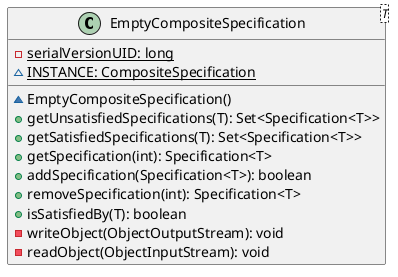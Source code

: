 @startuml

    class EmptyCompositeSpecification<T> {
        {static} -serialVersionUID: long
        {static} ~INSTANCE: CompositeSpecification
        ~EmptyCompositeSpecification()
        +getUnsatisfiedSpecifications(T): Set<Specification<T>>
        +getSatisfiedSpecifications(T): Set<Specification<T>>
        +getSpecification(int): Specification<T>
        +addSpecification(Specification<T>): boolean
        +removeSpecification(int): Specification<T>
        +isSatisfiedBy(T): boolean
        -writeObject(ObjectOutputStream): void
        -readObject(ObjectInputStream): void
    }

@enduml
